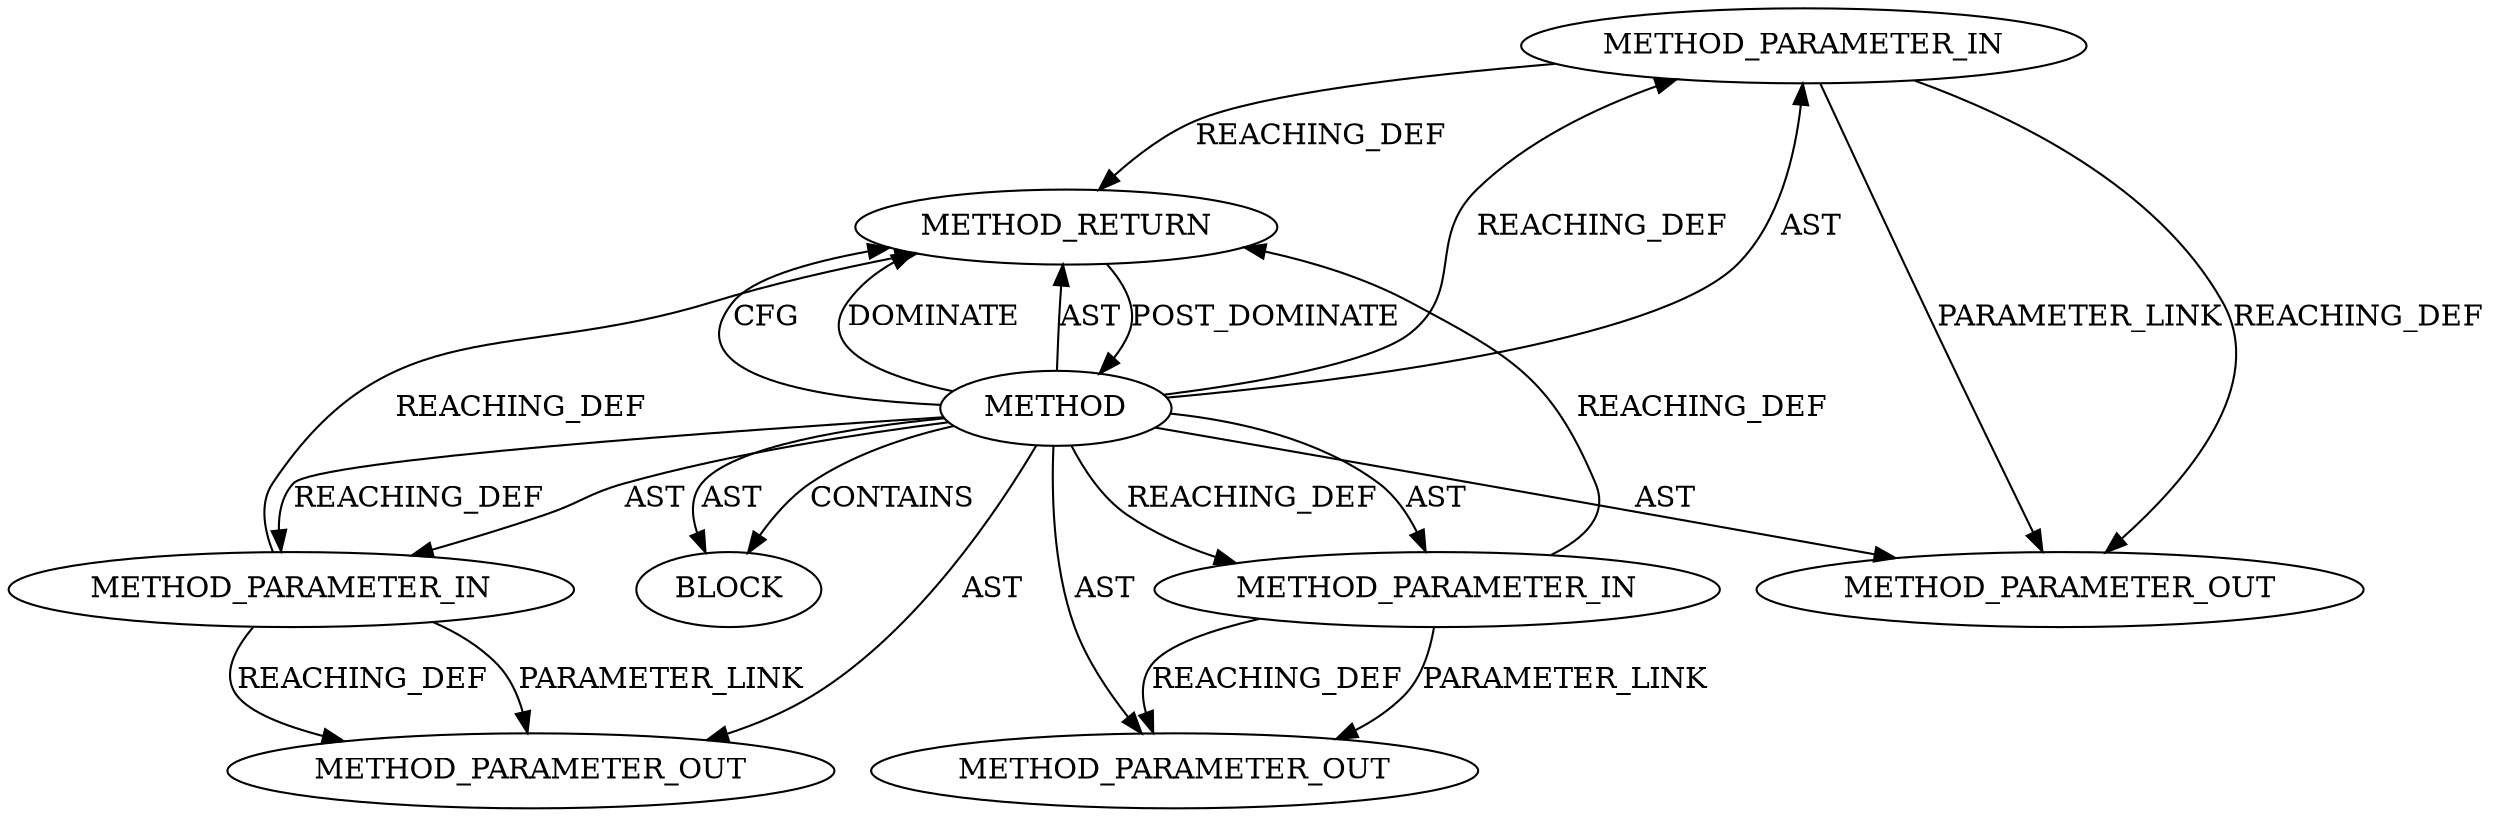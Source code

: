 digraph {
  12379 [label=METHOD_PARAMETER_IN ORDER=2 CODE="p2" IS_VARIADIC=false TYPE_FULL_NAME="ANY" EVALUATION_STRATEGY="BY_VALUE" INDEX=2 NAME="p2"]
  13397 [label=METHOD_PARAMETER_OUT ORDER=1 CODE="p1" IS_VARIADIC=false TYPE_FULL_NAME="ANY" EVALUATION_STRATEGY="BY_VALUE" INDEX=1 NAME="p1"]
  13399 [label=METHOD_PARAMETER_OUT ORDER=3 CODE="p3" IS_VARIADIC=false TYPE_FULL_NAME="ANY" EVALUATION_STRATEGY="BY_VALUE" INDEX=3 NAME="p3"]
  12382 [label=METHOD_RETURN ORDER=2 CODE="RET" TYPE_FULL_NAME="ANY" EVALUATION_STRATEGY="BY_VALUE"]
  12377 [label=METHOD AST_PARENT_TYPE="NAMESPACE_BLOCK" AST_PARENT_FULL_NAME="<global>" ORDER=0 CODE="<empty>" FULL_NAME="memcpy" IS_EXTERNAL=true FILENAME="<empty>" SIGNATURE="" NAME="memcpy"]
  12381 [label=BLOCK ORDER=1 ARGUMENT_INDEX=1 CODE="<empty>" TYPE_FULL_NAME="ANY"]
  12380 [label=METHOD_PARAMETER_IN ORDER=3 CODE="p3" IS_VARIADIC=false TYPE_FULL_NAME="ANY" EVALUATION_STRATEGY="BY_VALUE" INDEX=3 NAME="p3"]
  12378 [label=METHOD_PARAMETER_IN ORDER=1 CODE="p1" IS_VARIADIC=false TYPE_FULL_NAME="ANY" EVALUATION_STRATEGY="BY_VALUE" INDEX=1 NAME="p1"]
  13398 [label=METHOD_PARAMETER_OUT ORDER=2 CODE="p2" IS_VARIADIC=false TYPE_FULL_NAME="ANY" EVALUATION_STRATEGY="BY_VALUE" INDEX=2 NAME="p2"]
  12379 -> 13398 [label=PARAMETER_LINK ]
  12377 -> 12380 [label=REACHING_DEF VARIABLE=""]
  12377 -> 12382 [label=CFG ]
  12379 -> 12382 [label=REACHING_DEF VARIABLE="p2"]
  12377 -> 12382 [label=DOMINATE ]
  12377 -> 12381 [label=AST ]
  12382 -> 12377 [label=POST_DOMINATE ]
  12377 -> 12381 [label=CONTAINS ]
  12377 -> 12379 [label=AST ]
  12380 -> 13399 [label=PARAMETER_LINK ]
  12379 -> 13398 [label=REACHING_DEF VARIABLE="p2"]
  12380 -> 12382 [label=REACHING_DEF VARIABLE="p3"]
  12378 -> 13397 [label=REACHING_DEF VARIABLE="p1"]
  12377 -> 13399 [label=AST ]
  12378 -> 13397 [label=PARAMETER_LINK ]
  12377 -> 12379 [label=REACHING_DEF VARIABLE=""]
  12378 -> 12382 [label=REACHING_DEF VARIABLE="p1"]
  12377 -> 12380 [label=AST ]
  12377 -> 13397 [label=AST ]
  12377 -> 13398 [label=AST ]
  12377 -> 12382 [label=AST ]
  12380 -> 13399 [label=REACHING_DEF VARIABLE="p3"]
  12377 -> 12378 [label=REACHING_DEF VARIABLE=""]
  12377 -> 12378 [label=AST ]
}
